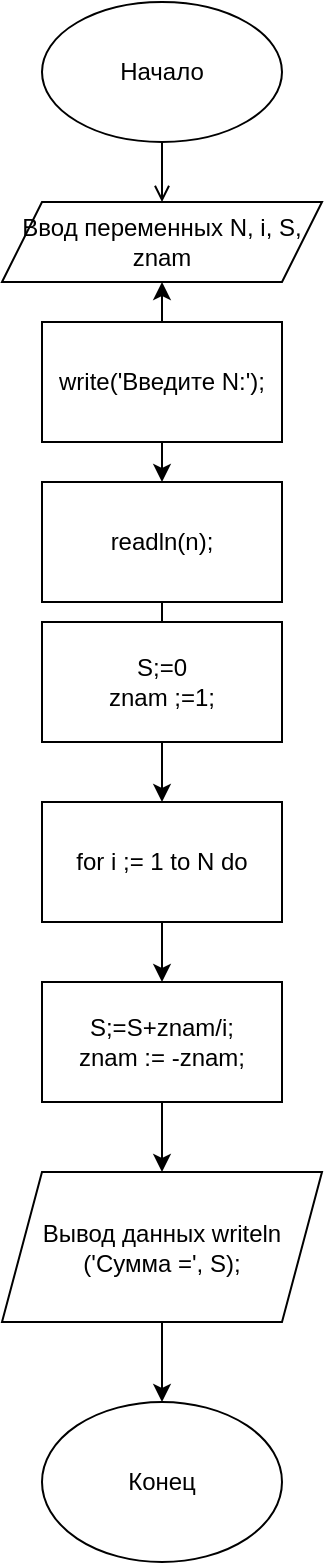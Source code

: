 <mxfile version="21.7.5" type="device">
  <diagram id="iXHAIwDOy_ckA0oU7I6M" name="Страница 1">
    <mxGraphModel dx="1434" dy="836" grid="1" gridSize="10" guides="1" tooltips="1" connect="1" arrows="1" fold="1" page="1" pageScale="1" pageWidth="827" pageHeight="1169" math="0" shadow="0">
      <root>
        <mxCell id="0" />
        <mxCell id="1" parent="0" />
        <mxCell id="sO1oYzhVz2CwoxDK4dTX-3" style="edgeStyle=orthogonalEdgeStyle;rounded=0;orthogonalLoop=1;jettySize=auto;html=1;exitX=0.5;exitY=1;exitDx=0;exitDy=0;entryX=0.5;entryY=0;entryDx=0;entryDy=0;endArrow=open;endFill=0;" parent="1" target="sO1oYzhVz2CwoxDK4dTX-2" edge="1">
          <mxGeometry relative="1" as="geometry">
            <mxPoint x="320" y="70" as="sourcePoint" />
          </mxGeometry>
        </mxCell>
        <mxCell id="sO1oYzhVz2CwoxDK4dTX-2" value="Ввод переменных N, i, S, znam" style="shape=parallelogram;perimeter=parallelogramPerimeter;whiteSpace=wrap;html=1;fixedSize=1;" parent="1" vertex="1">
          <mxGeometry x="240" y="100" width="160" height="40" as="geometry" />
        </mxCell>
        <mxCell id="sO1oYzhVz2CwoxDK4dTX-15" value="Начало" style="ellipse;whiteSpace=wrap;html=1;" parent="1" vertex="1">
          <mxGeometry x="260" width="120" height="70" as="geometry" />
        </mxCell>
        <mxCell id="TM_lnyqm9ptPYNRuYTzy-3" style="edgeStyle=orthogonalEdgeStyle;rounded=0;orthogonalLoop=1;jettySize=auto;html=1;exitX=0.5;exitY=1;exitDx=0;exitDy=0;entryX=0.5;entryY=0;entryDx=0;entryDy=0;" parent="1" source="TM_lnyqm9ptPYNRuYTzy-1" edge="1">
          <mxGeometry relative="1" as="geometry">
            <mxPoint x="320" y="400" as="targetPoint" />
          </mxGeometry>
        </mxCell>
        <mxCell id="TM_lnyqm9ptPYNRuYTzy-1" value="readln(n);" style="rounded=0;whiteSpace=wrap;html=1;" parent="1" vertex="1">
          <mxGeometry x="260" y="240" width="120" height="60" as="geometry" />
        </mxCell>
        <mxCell id="X1m1NMfoExm17qfkA7-S-2" style="edgeStyle=orthogonalEdgeStyle;rounded=0;orthogonalLoop=1;jettySize=auto;html=1;exitX=0.5;exitY=1;exitDx=0;exitDy=0;entryX=0.5;entryY=0;entryDx=0;entryDy=0;" edge="1" parent="1" source="X1m1NMfoExm17qfkA7-S-1" target="TM_lnyqm9ptPYNRuYTzy-1">
          <mxGeometry relative="1" as="geometry" />
        </mxCell>
        <mxCell id="X1m1NMfoExm17qfkA7-S-3" style="edgeStyle=orthogonalEdgeStyle;rounded=0;orthogonalLoop=1;jettySize=auto;html=1;exitX=0.5;exitY=0;exitDx=0;exitDy=0;entryX=0.5;entryY=1;entryDx=0;entryDy=0;" edge="1" parent="1" source="X1m1NMfoExm17qfkA7-S-1" target="sO1oYzhVz2CwoxDK4dTX-2">
          <mxGeometry relative="1" as="geometry" />
        </mxCell>
        <mxCell id="X1m1NMfoExm17qfkA7-S-1" value="write(&#39;Введите N:&#39;);" style="rounded=0;whiteSpace=wrap;html=1;" vertex="1" parent="1">
          <mxGeometry x="260" y="160" width="120" height="60" as="geometry" />
        </mxCell>
        <mxCell id="X1m1NMfoExm17qfkA7-S-4" value="S;=0&lt;br&gt;znam ;=1;" style="rounded=0;whiteSpace=wrap;html=1;" vertex="1" parent="1">
          <mxGeometry x="260" y="310" width="120" height="60" as="geometry" />
        </mxCell>
        <mxCell id="X1m1NMfoExm17qfkA7-S-9" style="edgeStyle=orthogonalEdgeStyle;rounded=0;orthogonalLoop=1;jettySize=auto;html=1;exitX=0.5;exitY=1;exitDx=0;exitDy=0;entryX=0.5;entryY=0;entryDx=0;entryDy=0;" edge="1" parent="1" source="X1m1NMfoExm17qfkA7-S-7" target="X1m1NMfoExm17qfkA7-S-8">
          <mxGeometry relative="1" as="geometry" />
        </mxCell>
        <mxCell id="X1m1NMfoExm17qfkA7-S-7" value="for i ;= 1 to N do" style="rounded=0;whiteSpace=wrap;html=1;" vertex="1" parent="1">
          <mxGeometry x="260" y="400" width="120" height="60" as="geometry" />
        </mxCell>
        <mxCell id="X1m1NMfoExm17qfkA7-S-12" style="edgeStyle=orthogonalEdgeStyle;rounded=0;orthogonalLoop=1;jettySize=auto;html=1;exitX=0.5;exitY=1;exitDx=0;exitDy=0;entryX=0.5;entryY=0;entryDx=0;entryDy=0;" edge="1" parent="1" source="X1m1NMfoExm17qfkA7-S-8" target="X1m1NMfoExm17qfkA7-S-11">
          <mxGeometry relative="1" as="geometry" />
        </mxCell>
        <mxCell id="X1m1NMfoExm17qfkA7-S-8" value="S;=S+znam/i;&lt;br&gt;znam := -znam;" style="rounded=0;whiteSpace=wrap;html=1;" vertex="1" parent="1">
          <mxGeometry x="260" y="490" width="120" height="60" as="geometry" />
        </mxCell>
        <mxCell id="X1m1NMfoExm17qfkA7-S-14" style="edgeStyle=orthogonalEdgeStyle;rounded=0;orthogonalLoop=1;jettySize=auto;html=1;exitX=0.5;exitY=1;exitDx=0;exitDy=0;entryX=0.5;entryY=0;entryDx=0;entryDy=0;" edge="1" parent="1" source="X1m1NMfoExm17qfkA7-S-11" target="X1m1NMfoExm17qfkA7-S-13">
          <mxGeometry relative="1" as="geometry" />
        </mxCell>
        <mxCell id="X1m1NMfoExm17qfkA7-S-11" value="Вывод данных writeln (&#39;Сумма =&#39;, S);" style="shape=parallelogram;perimeter=parallelogramPerimeter;whiteSpace=wrap;html=1;fixedSize=1;" vertex="1" parent="1">
          <mxGeometry x="240" y="585" width="160" height="75" as="geometry" />
        </mxCell>
        <mxCell id="X1m1NMfoExm17qfkA7-S-13" value="Конец" style="ellipse;whiteSpace=wrap;html=1;" vertex="1" parent="1">
          <mxGeometry x="260" y="700" width="120" height="80" as="geometry" />
        </mxCell>
      </root>
    </mxGraphModel>
  </diagram>
</mxfile>
